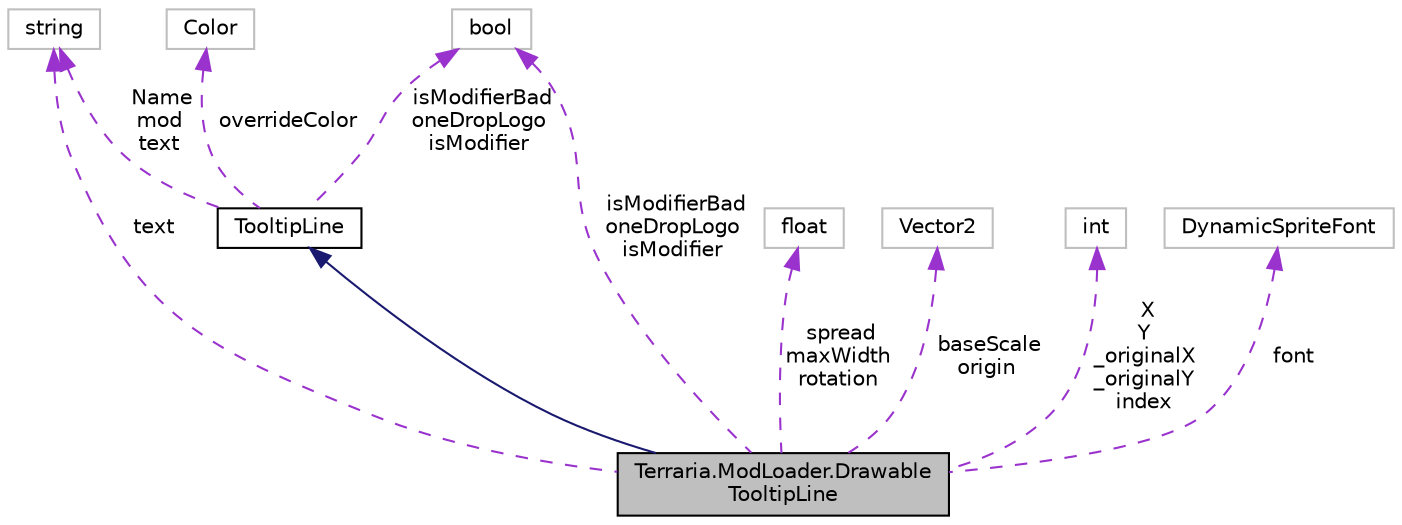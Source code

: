 digraph "Terraria.ModLoader.DrawableTooltipLine"
{
  edge [fontname="Helvetica",fontsize="10",labelfontname="Helvetica",labelfontsize="10"];
  node [fontname="Helvetica",fontsize="10",shape=record];
  Node2 [label="Terraria.ModLoader.Drawable\lTooltipLine",height=0.2,width=0.4,color="black", fillcolor="grey75", style="filled", fontcolor="black"];
  Node3 -> Node2 [dir="back",color="midnightblue",fontsize="10",style="solid",fontname="Helvetica"];
  Node3 [label="TooltipLine",height=0.2,width=0.4,color="black", fillcolor="white", style="filled",URL="$class_terraria_1_1_mod_loader_1_1_tooltip_line.html",tooltip="This class serves as a way to store information about a line of tooltip for an item. You will create and manipulate objects of this class if you use the ModifyTooltips hook. "];
  Node4 -> Node3 [dir="back",color="darkorchid3",fontsize="10",style="dashed",label=" Name\nmod\ntext" ,fontname="Helvetica"];
  Node4 [label="string",height=0.2,width=0.4,color="grey75", fillcolor="white", style="filled"];
  Node5 -> Node3 [dir="back",color="darkorchid3",fontsize="10",style="dashed",label=" isModifierBad\noneDropLogo\nisModifier" ,fontname="Helvetica"];
  Node5 [label="bool",height=0.2,width=0.4,color="grey75", fillcolor="white", style="filled"];
  Node6 -> Node3 [dir="back",color="darkorchid3",fontsize="10",style="dashed",label=" overrideColor" ,fontname="Helvetica"];
  Node6 [label="Color",height=0.2,width=0.4,color="grey75", fillcolor="white", style="filled"];
  Node4 -> Node2 [dir="back",color="darkorchid3",fontsize="10",style="dashed",label=" text" ,fontname="Helvetica"];
  Node7 -> Node2 [dir="back",color="darkorchid3",fontsize="10",style="dashed",label=" spread\nmaxWidth\nrotation" ,fontname="Helvetica"];
  Node7 [label="float",height=0.2,width=0.4,color="grey75", fillcolor="white", style="filled"];
  Node8 -> Node2 [dir="back",color="darkorchid3",fontsize="10",style="dashed",label=" baseScale\norigin" ,fontname="Helvetica"];
  Node8 [label="Vector2",height=0.2,width=0.4,color="grey75", fillcolor="white", style="filled"];
  Node9 -> Node2 [dir="back",color="darkorchid3",fontsize="10",style="dashed",label=" X\nY\n_originalX\n_originalY\nindex" ,fontname="Helvetica"];
  Node9 [label="int",height=0.2,width=0.4,color="grey75", fillcolor="white", style="filled"];
  Node5 -> Node2 [dir="back",color="darkorchid3",fontsize="10",style="dashed",label=" isModifierBad\noneDropLogo\nisModifier" ,fontname="Helvetica"];
  Node10 -> Node2 [dir="back",color="darkorchid3",fontsize="10",style="dashed",label=" font" ,fontname="Helvetica"];
  Node10 [label="DynamicSpriteFont",height=0.2,width=0.4,color="grey75", fillcolor="white", style="filled"];
}

